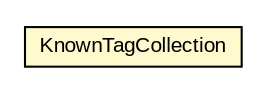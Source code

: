#!/usr/local/bin/dot
#
# Class diagram 
# Generated by UMLGraph version R5_6-24-gf6e263 (http://www.umlgraph.org/)
#

digraph G {
	edge [fontname="arial",fontsize=10,labelfontname="arial",labelfontsize=10];
	node [fontname="arial",fontsize=10,shape=plaintext];
	nodesep=0.25;
	ranksep=0.5;
	// edu.arizona.biosemantics.semanticmarkup.markupelement.description.ling.learn.lib.unsupervised.KnownTagCollection
	c94842 [label=<<table title="edu.arizona.biosemantics.semanticmarkup.markupelement.description.ling.learn.lib.unsupervised.KnownTagCollection" border="0" cellborder="1" cellspacing="0" cellpadding="2" port="p" bgcolor="lemonChiffon" href="./KnownTagCollection.html">
		<tr><td><table border="0" cellspacing="0" cellpadding="1">
<tr><td align="center" balign="center"> KnownTagCollection </td></tr>
		</table></td></tr>
		</table>>, URL="./KnownTagCollection.html", fontname="arial", fontcolor="black", fontsize=10.0];
}

